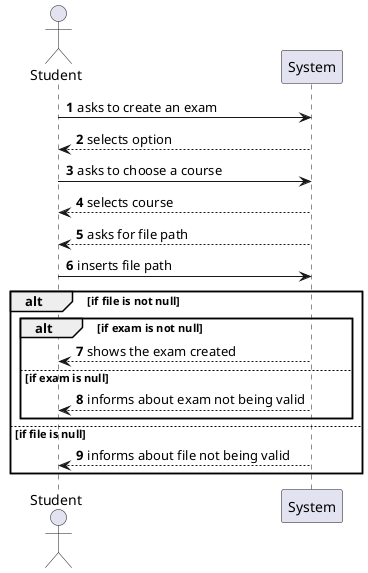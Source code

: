 @startuml
'https://plantuml.com/sequence-diagram

actor Student as Actor

autonumber

Actor -> System : asks to create an exam
Actor <-- System :  selects option
Actor -> System : asks to choose a course
Actor <-- System :  selects course
    Actor <-- System : asks for file path
    Actor -> System : inserts file path
    alt if file is not null
        alt if exam is not null
            Actor <-- System : shows the exam created
        else if exam is null
            Actor <-- System : informs about exam not being valid
        end
    else if file is null
        Actor <-- System : informs about file not being valid
    end


@enduml